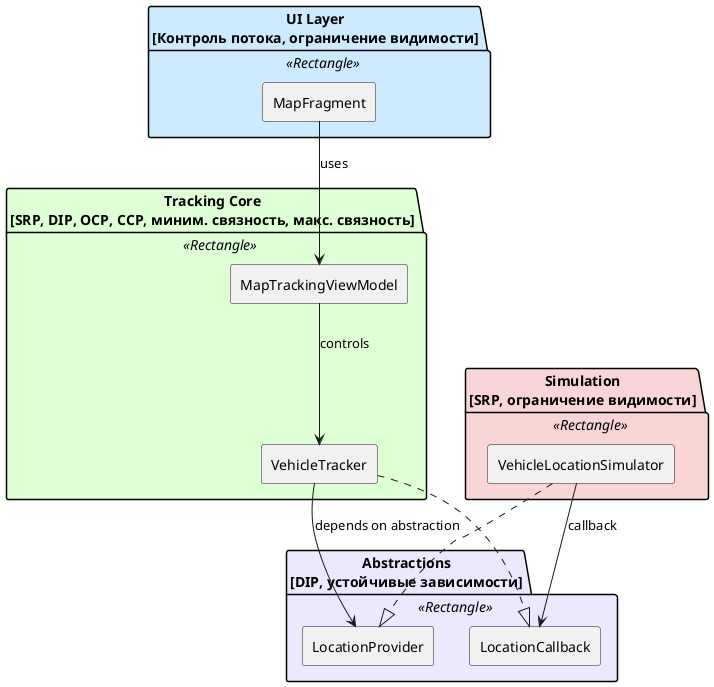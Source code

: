 @startuml

skinparam componentStyle rectangle
skinparam defaultTextAlignment center

' ==== Цветовая схема ====
' #CDEAFF – UI слой (Fragments)
' #DFFFD6 – Tracking Core (логика трекинга)
' #F9D6D5 – Simulation (генерация координат)
' #EEE8FF – Abstractions (интерфейсы и контракты)

' ==== UI Layer ====
package "UI Layer\n[Контроль потока, ограничение видимости]" <<Rectangle>> #CDEAFF {
  [MapFragment]
}

' ==== Tracking Core ====
package "Tracking Core\n[SRP, DIP, OCP, CCP, миним. связность, макс. связность]" <<Rectangle>> #DFFFD6 {
  [VehicleTracker]
  [MapTrackingViewModel]
}

' ==== Simulation Layer ====
package "Simulation\n[SRP, ограничение видимости]" <<Rectangle>> #F9D6D5 {
  [VehicleLocationSimulator]
}

' ==== Abstractions Layer ====
package "Abstractions\n[DIP, устойчивые зависимости]" <<Rectangle>> #EEE8FF {
  [LocationProvider]
  [LocationCallback]
}

' ==== Directed Dependencies ====
[MapFragment] --> [MapTrackingViewModel] : uses
[MapTrackingViewModel] --> [VehicleTracker] : controls
[VehicleTracker] --> [LocationProvider] : depends on abstraction
[VehicleLocationSimulator] --> [LocationCallback] : callback

' ==== Interface Implementation ====
[VehicleLocationSimulator] ..|> [LocationProvider]
[VehicleTracker] ..|> [LocationCallback]

@enduml
